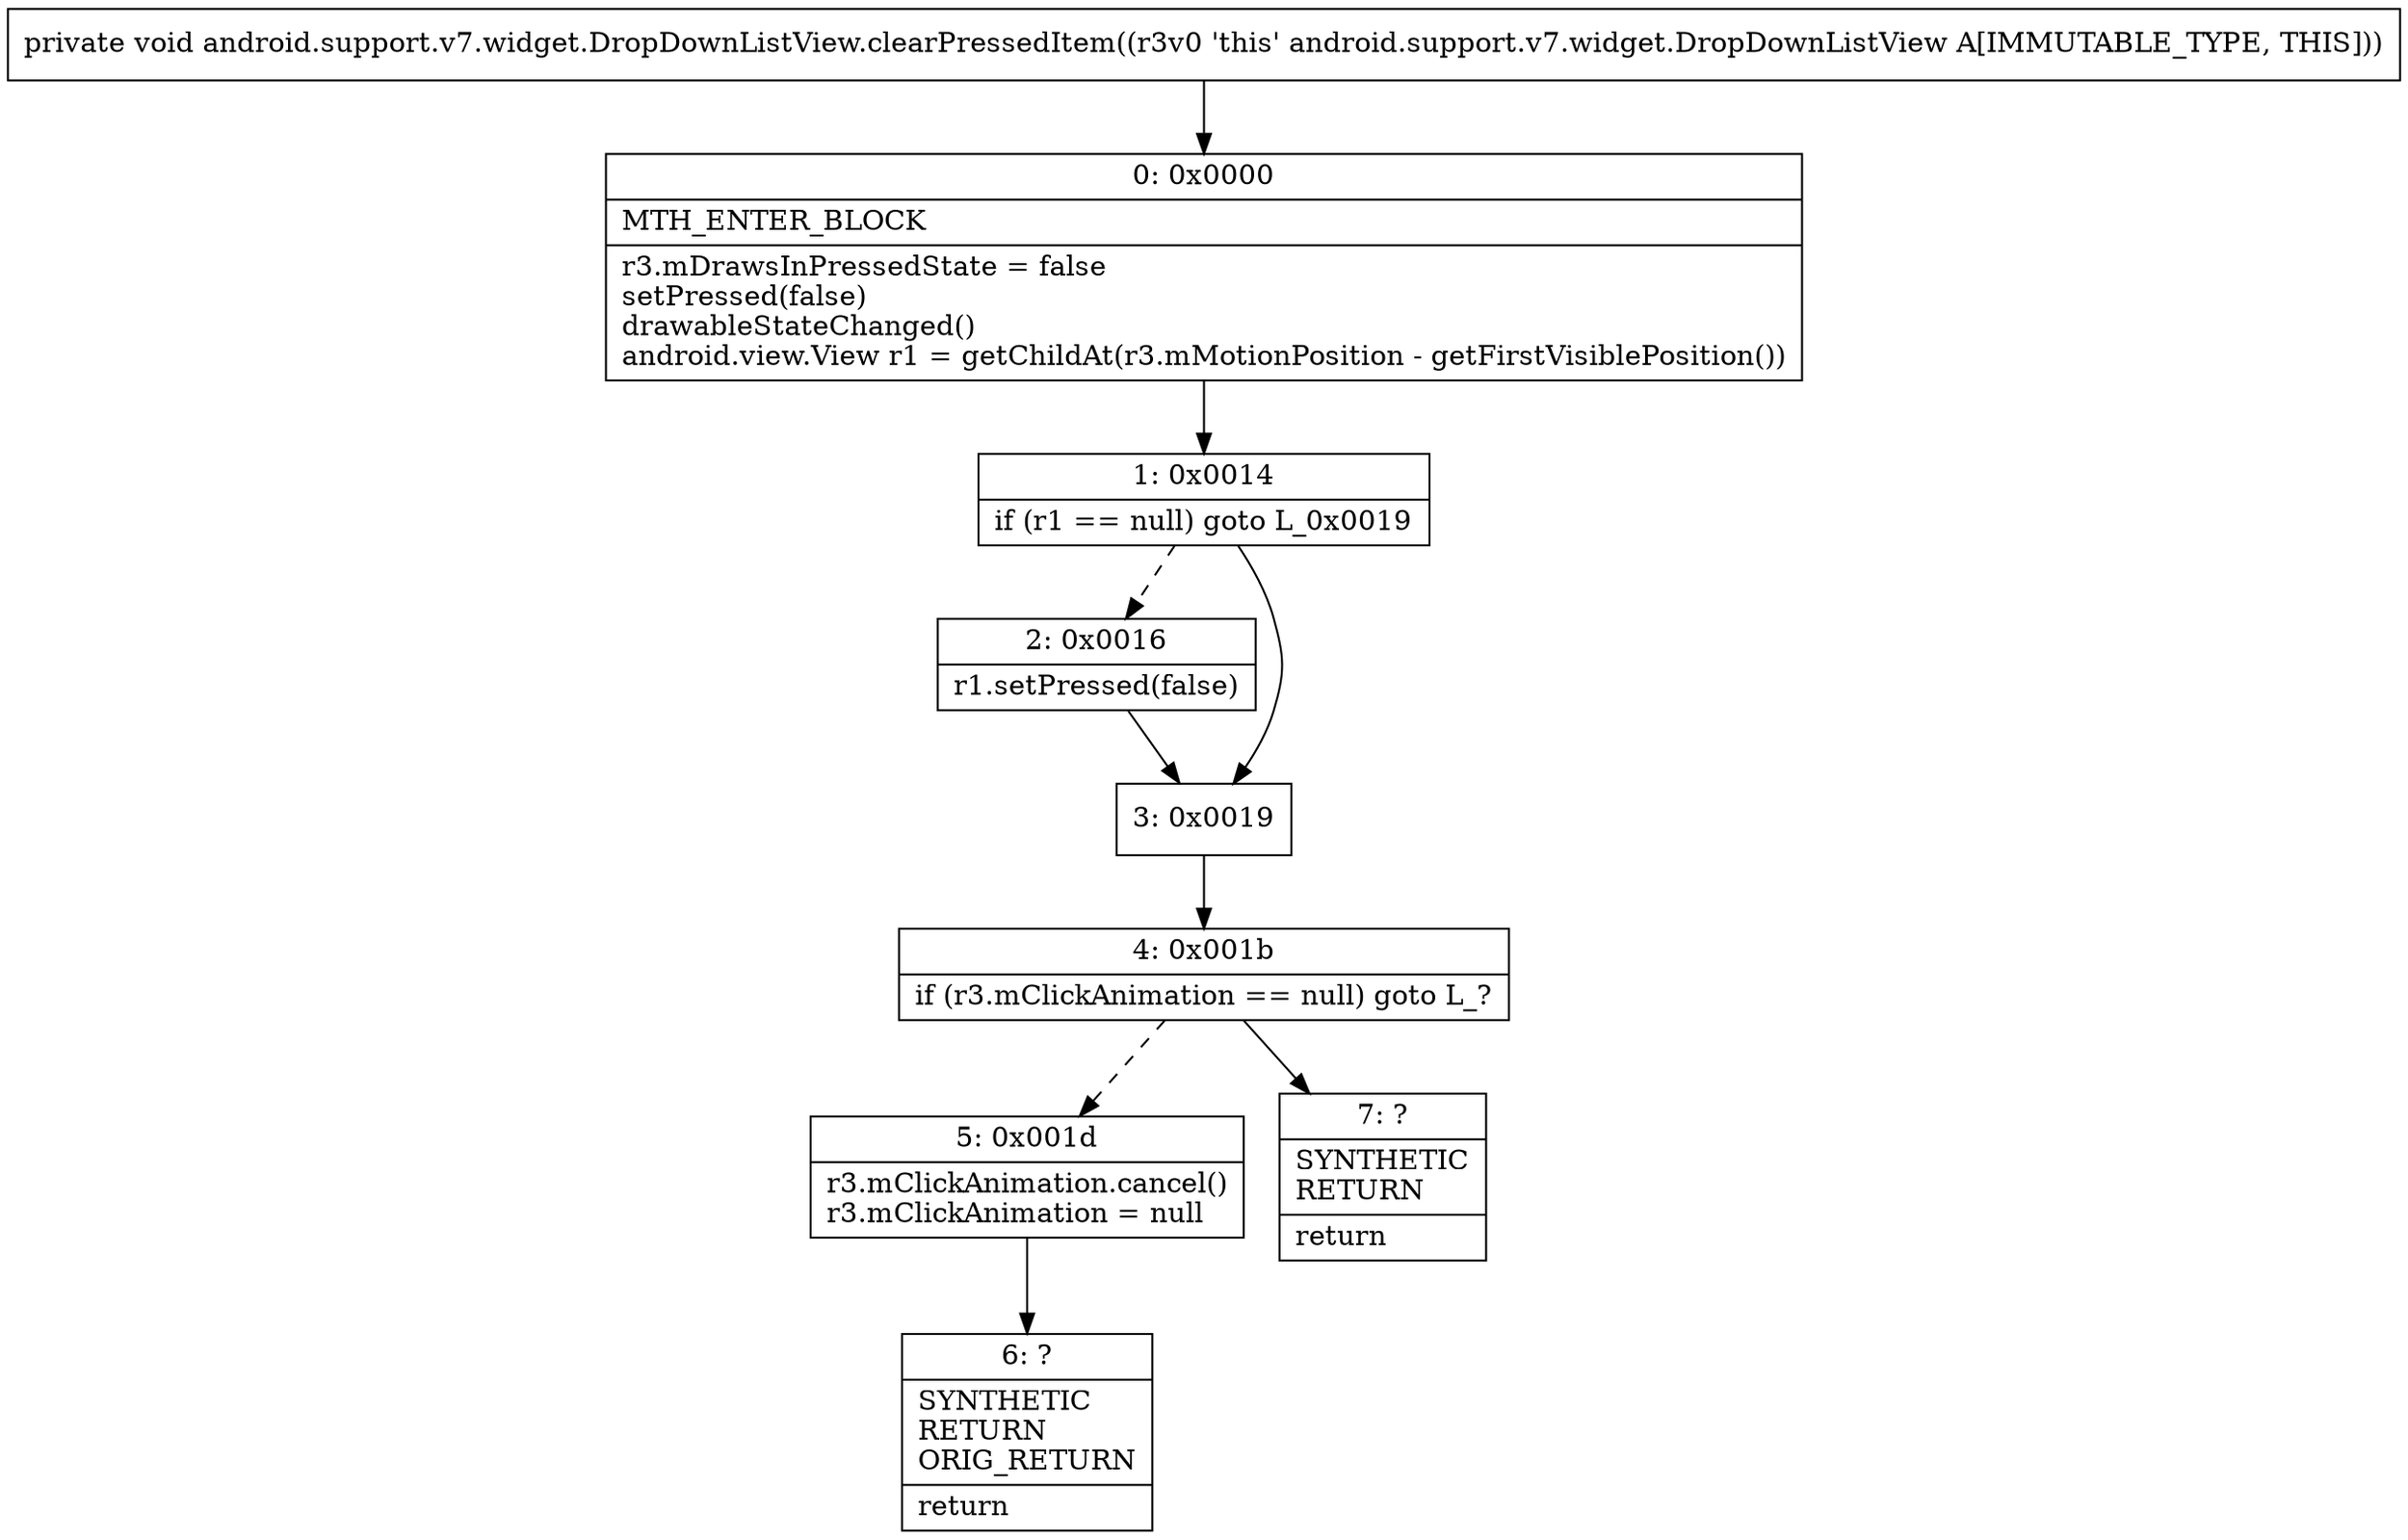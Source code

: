 digraph "CFG forandroid.support.v7.widget.DropDownListView.clearPressedItem()V" {
Node_0 [shape=record,label="{0\:\ 0x0000|MTH_ENTER_BLOCK\l|r3.mDrawsInPressedState = false\lsetPressed(false)\ldrawableStateChanged()\landroid.view.View r1 = getChildAt(r3.mMotionPosition \- getFirstVisiblePosition())\l}"];
Node_1 [shape=record,label="{1\:\ 0x0014|if (r1 == null) goto L_0x0019\l}"];
Node_2 [shape=record,label="{2\:\ 0x0016|r1.setPressed(false)\l}"];
Node_3 [shape=record,label="{3\:\ 0x0019}"];
Node_4 [shape=record,label="{4\:\ 0x001b|if (r3.mClickAnimation == null) goto L_?\l}"];
Node_5 [shape=record,label="{5\:\ 0x001d|r3.mClickAnimation.cancel()\lr3.mClickAnimation = null\l}"];
Node_6 [shape=record,label="{6\:\ ?|SYNTHETIC\lRETURN\lORIG_RETURN\l|return\l}"];
Node_7 [shape=record,label="{7\:\ ?|SYNTHETIC\lRETURN\l|return\l}"];
MethodNode[shape=record,label="{private void android.support.v7.widget.DropDownListView.clearPressedItem((r3v0 'this' android.support.v7.widget.DropDownListView A[IMMUTABLE_TYPE, THIS])) }"];
MethodNode -> Node_0;
Node_0 -> Node_1;
Node_1 -> Node_2[style=dashed];
Node_1 -> Node_3;
Node_2 -> Node_3;
Node_3 -> Node_4;
Node_4 -> Node_5[style=dashed];
Node_4 -> Node_7;
Node_5 -> Node_6;
}


